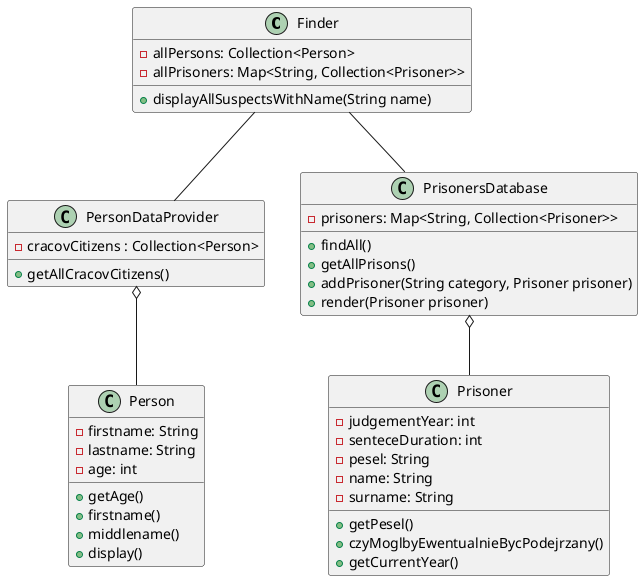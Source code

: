 @startuml ood-lab4

class Finder {
    - allPersons: Collection<Person> 
    - allPrisoners: Map<String, Collection<Prisoner>> 

    + displayAllSuspectsWithName(String name)
}

class Person {
    - firstname: String
    - lastname: String
    - age: int

    + getAge()
    + firstname()
    + middlename()
    + display()
}

class PersonDataProvider {
    - cracovCitizens : Collection<Person>

    + getAllCracovCitizens() 
}

class Prisoner {
    - judgementYear: int
    - senteceDuration: int
    - pesel: String
    - name: String
    - surname: String

    + getPesel()
    + czyMoglbyEwentualnieBycPodejrzany()
    + getCurrentYear()
}

class PrisonersDatabase {
    - prisoners: Map<String, Collection<Prisoner>>

    + findAll()
    + getAllPrisons()
    + addPrisoner(String category, Prisoner prisoner)
    + render(Prisoner prisoner)
}

Finder -- PersonDataProvider
Finder -- PrisonersDatabase
PersonDataProvider o-- Person
PrisonersDatabase o-- Prisoner
